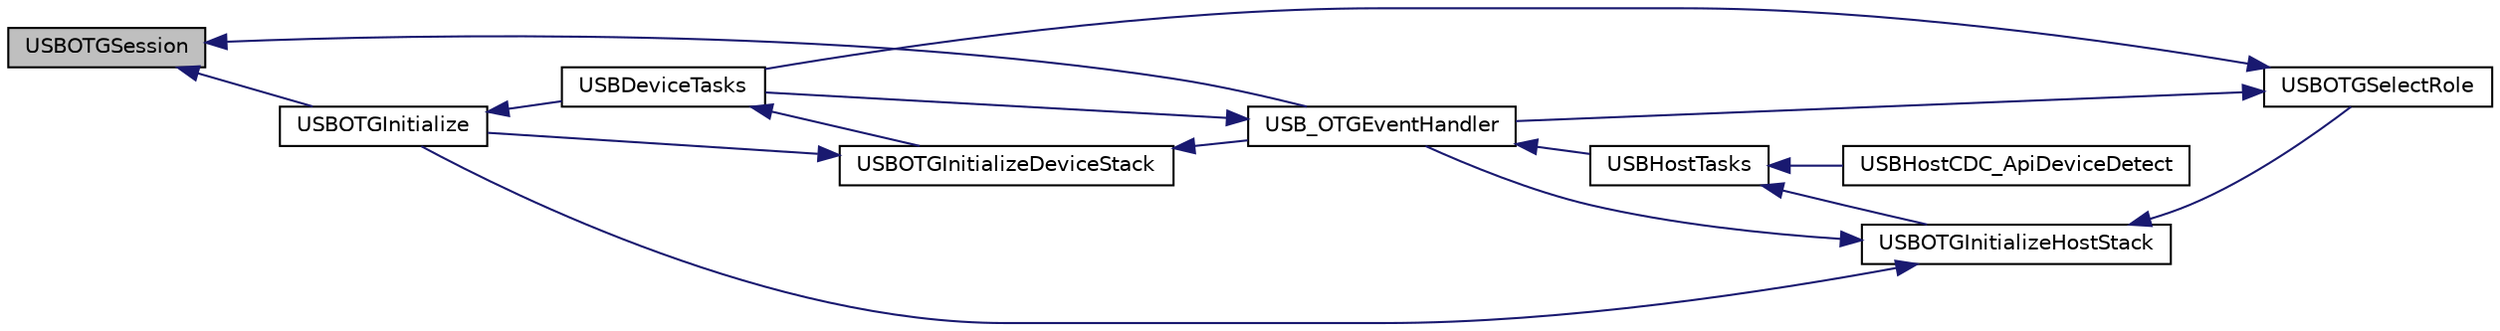 digraph "USBOTGSession"
{
  edge [fontname="Helvetica",fontsize="10",labelfontname="Helvetica",labelfontsize="10"];
  node [fontname="Helvetica",fontsize="10",shape=record];
  rankdir="LR";
  Node1 [label="USBOTGSession",height=0.2,width=0.4,color="black", fillcolor="grey75", style="filled", fontcolor="black"];
  Node1 -> Node2 [dir="back",color="midnightblue",fontsize="10",style="solid",fontname="Helvetica"];
  Node2 [label="USBOTGInitialize",height=0.2,width=0.4,color="black", fillcolor="white", style="filled",URL="$usb__otg_8c.html#a1821d7229191e748ee716d497b14e5a2"];
  Node2 -> Node3 [dir="back",color="midnightblue",fontsize="10",style="solid",fontname="Helvetica"];
  Node3 [label="USBDeviceTasks",height=0.2,width=0.4,color="black", fillcolor="white", style="filled",URL="$usb__device_8c.html#af35807553af66eab5b5d459fa13b274e"];
  Node3 -> Node4 [dir="back",color="midnightblue",fontsize="10",style="solid",fontname="Helvetica"];
  Node4 [label="USBOTGInitializeDeviceStack",height=0.2,width=0.4,color="black", fillcolor="white", style="filled",URL="$usb__otg_8c.html#a24df6380f3917b867cf25d53dd5216a5"];
  Node4 -> Node2 [dir="back",color="midnightblue",fontsize="10",style="solid",fontname="Helvetica"];
  Node4 -> Node5 [dir="back",color="midnightblue",fontsize="10",style="solid",fontname="Helvetica"];
  Node5 [label="USB_OTGEventHandler",height=0.2,width=0.4,color="black", fillcolor="white", style="filled",URL="$usb__otg_8c.html#ac5d1852c92a2364bf541966638962f42"];
  Node5 -> Node3 [dir="back",color="midnightblue",fontsize="10",style="solid",fontname="Helvetica"];
  Node5 -> Node6 [dir="back",color="midnightblue",fontsize="10",style="solid",fontname="Helvetica"];
  Node6 [label="USBHostTasks",height=0.2,width=0.4,color="black", fillcolor="white", style="filled",URL="$usb__host_8c.html#acc6184ed42d388b3d1a3fbc889c7cd68"];
  Node6 -> Node7 [dir="back",color="midnightblue",fontsize="10",style="solid",fontname="Helvetica"];
  Node7 [label="USBHostCDC_ApiDeviceDetect",height=0.2,width=0.4,color="black", fillcolor="white", style="filled",URL="$usb__host__cdc__interface_8c.html#aebb742aa385542e9b8163cea4f7604fc"];
  Node6 -> Node8 [dir="back",color="midnightblue",fontsize="10",style="solid",fontname="Helvetica"];
  Node8 [label="USBOTGInitializeHostStack",height=0.2,width=0.4,color="black", fillcolor="white", style="filled",URL="$usb__otg_8c.html#af98c8bdc0cfbf9860490d6ae5a9d22da"];
  Node8 -> Node2 [dir="back",color="midnightblue",fontsize="10",style="solid",fontname="Helvetica"];
  Node8 -> Node9 [dir="back",color="midnightblue",fontsize="10",style="solid",fontname="Helvetica"];
  Node9 [label="USBOTGSelectRole",height=0.2,width=0.4,color="black", fillcolor="white", style="filled",URL="$usb__otg_8c.html#a6b7e526fa731f878145d8a05ac1afc02"];
  Node9 -> Node3 [dir="back",color="midnightblue",fontsize="10",style="solid",fontname="Helvetica"];
  Node9 -> Node5 [dir="back",color="midnightblue",fontsize="10",style="solid",fontname="Helvetica"];
  Node8 -> Node5 [dir="back",color="midnightblue",fontsize="10",style="solid",fontname="Helvetica"];
  Node1 -> Node5 [dir="back",color="midnightblue",fontsize="10",style="solid",fontname="Helvetica"];
}
